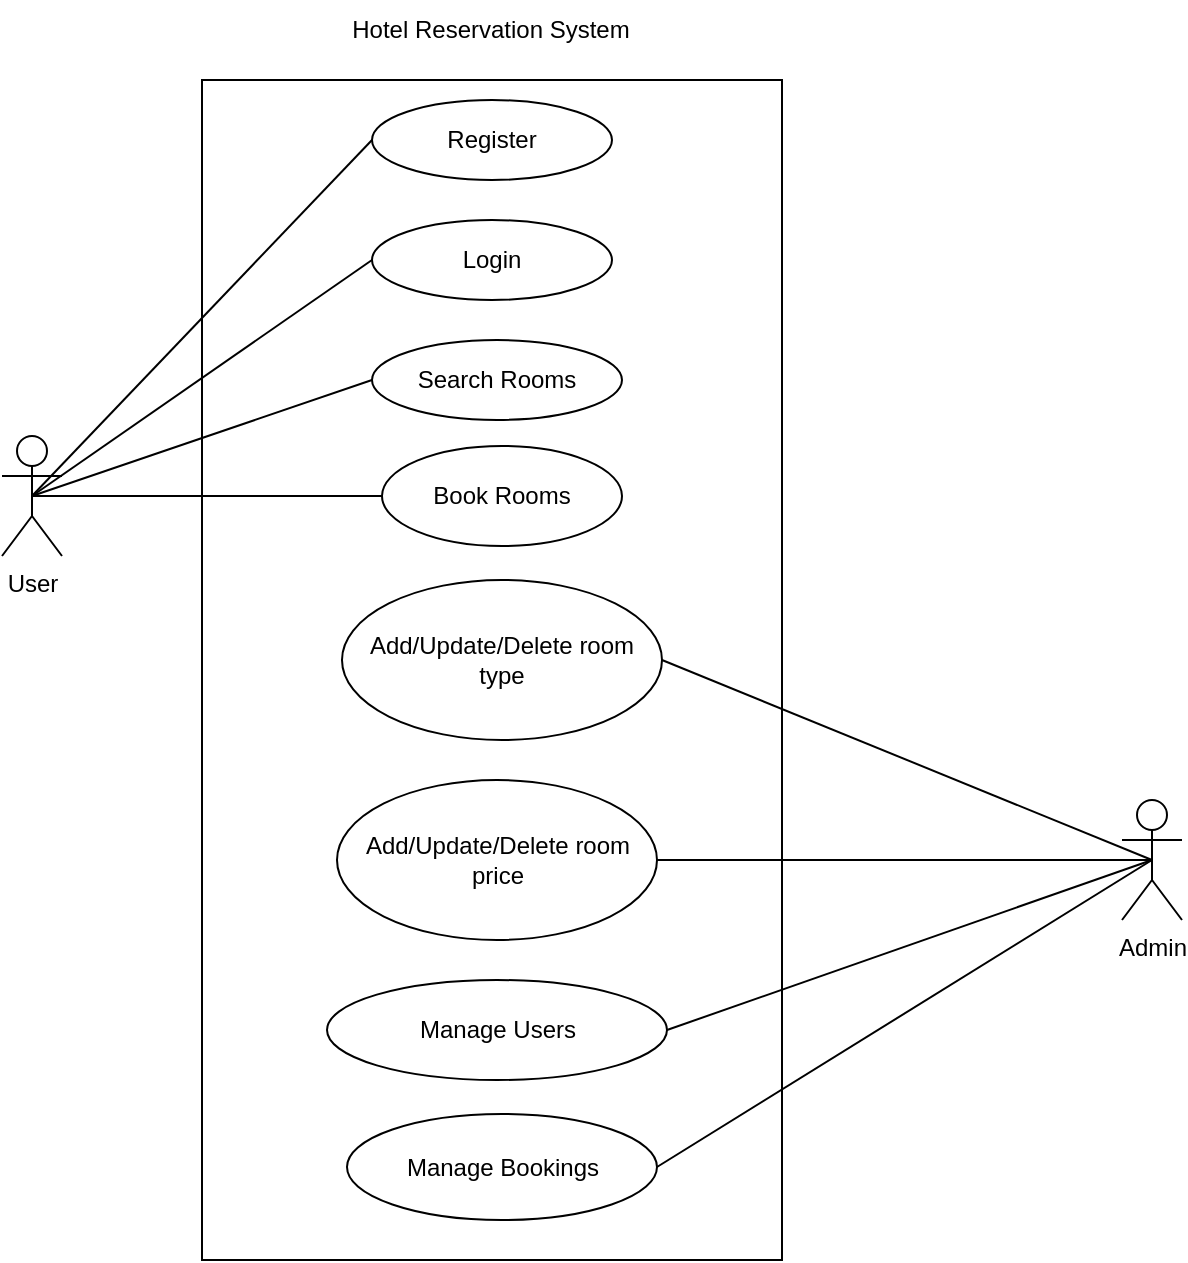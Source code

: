 <mxfile version="24.8.4">
  <diagram name="Page-0" id="Page-0">
    <mxGraphModel dx="145.22" dy="389" grid="1" gridSize="10" guides="1" tooltips="1" connect="1" arrows="1" fold="1" page="1" pageScale="1" pageWidth="721.78" pageHeight="686.86" math="0" shadow="0">
      <root>
        <mxCell id="0" />
        <mxCell id="1" parent="0" />
        <mxCell id="Pmls4Evv2OvvakFKcnla-3" value="" style="rounded=0;whiteSpace=wrap;html=1;" parent="1" vertex="1">
          <mxGeometry x="910" y="110" width="290" height="590" as="geometry" />
        </mxCell>
        <mxCell id="Pmls4Evv2OvvakFKcnla-4" value="Register" style="ellipse;whiteSpace=wrap;html=1;" parent="1" vertex="1">
          <mxGeometry x="995" y="120" width="120" height="40" as="geometry" />
        </mxCell>
        <mxCell id="Pmls4Evv2OvvakFKcnla-6" value="Manage Bookings" style="ellipse;whiteSpace=wrap;html=1;" parent="1" vertex="1">
          <mxGeometry x="982.5" y="627" width="155" height="53" as="geometry" />
        </mxCell>
        <mxCell id="Pmls4Evv2OvvakFKcnla-7" value="Add/Update/Delete room type" style="ellipse;whiteSpace=wrap;html=1;" parent="1" vertex="1">
          <mxGeometry x="980" y="360" width="160" height="80" as="geometry" />
        </mxCell>
        <mxCell id="Pmls4Evv2OvvakFKcnla-8" value="Book Rooms" style="ellipse;whiteSpace=wrap;html=1;" parent="1" vertex="1">
          <mxGeometry x="1000" y="293" width="120" height="50" as="geometry" />
        </mxCell>
        <mxCell id="Pmls4Evv2OvvakFKcnla-9" value="Login" style="ellipse;whiteSpace=wrap;html=1;" parent="1" vertex="1">
          <mxGeometry x="995" y="180" width="120" height="40" as="geometry" />
        </mxCell>
        <mxCell id="Pmls4Evv2OvvakFKcnla-10" value="Add/Update/Delete room price" style="ellipse;whiteSpace=wrap;html=1;" parent="1" vertex="1">
          <mxGeometry x="977.5" y="460" width="160" height="80" as="geometry" />
        </mxCell>
        <mxCell id="Pmls4Evv2OvvakFKcnla-12" value="Search Rooms" style="ellipse;whiteSpace=wrap;html=1;" parent="1" vertex="1">
          <mxGeometry x="995" y="240" width="125" height="40" as="geometry" />
        </mxCell>
        <mxCell id="Pmls4Evv2OvvakFKcnla-13" value="User" style="shape=umlActor;verticalLabelPosition=bottom;verticalAlign=top;html=1;outlineConnect=0;" parent="1" vertex="1">
          <mxGeometry x="810" y="288" width="30" height="60" as="geometry" />
        </mxCell>
        <mxCell id="Pmls4Evv2OvvakFKcnla-14" value="Admin" style="shape=umlActor;verticalLabelPosition=bottom;verticalAlign=top;html=1;outlineConnect=0;" parent="1" vertex="1">
          <mxGeometry x="1370" y="470" width="30" height="60" as="geometry" />
        </mxCell>
        <mxCell id="Pmls4Evv2OvvakFKcnla-15" value="" style="endArrow=none;html=1;rounded=0;entryX=0;entryY=0.5;entryDx=0;entryDy=0;exitX=0.5;exitY=0.5;exitDx=0;exitDy=0;exitPerimeter=0;" parent="1" source="Pmls4Evv2OvvakFKcnla-13" target="Pmls4Evv2OvvakFKcnla-4" edge="1">
          <mxGeometry width="50" height="50" relative="1" as="geometry">
            <mxPoint x="870" y="340" as="sourcePoint" />
            <mxPoint x="920" y="290" as="targetPoint" />
          </mxGeometry>
        </mxCell>
        <mxCell id="Pmls4Evv2OvvakFKcnla-16" value="" style="endArrow=none;html=1;rounded=0;exitX=0.5;exitY=0.5;exitDx=0;exitDy=0;exitPerimeter=0;entryX=0;entryY=0.5;entryDx=0;entryDy=0;" parent="1" source="Pmls4Evv2OvvakFKcnla-13" target="Pmls4Evv2OvvakFKcnla-9" edge="1">
          <mxGeometry width="50" height="50" relative="1" as="geometry">
            <mxPoint x="880" y="350" as="sourcePoint" />
            <mxPoint x="930" y="300" as="targetPoint" />
          </mxGeometry>
        </mxCell>
        <mxCell id="Pmls4Evv2OvvakFKcnla-17" value="" style="endArrow=none;html=1;rounded=0;exitX=0.5;exitY=0.5;exitDx=0;exitDy=0;exitPerimeter=0;entryX=0;entryY=0.5;entryDx=0;entryDy=0;" parent="1" source="Pmls4Evv2OvvakFKcnla-13" target="Pmls4Evv2OvvakFKcnla-12" edge="1">
          <mxGeometry width="50" height="50" relative="1" as="geometry">
            <mxPoint x="870" y="335" as="sourcePoint" />
            <mxPoint x="920" y="285" as="targetPoint" />
          </mxGeometry>
        </mxCell>
        <mxCell id="Pmls4Evv2OvvakFKcnla-18" value="" style="endArrow=none;html=1;rounded=0;exitX=0.5;exitY=0.5;exitDx=0;exitDy=0;exitPerimeter=0;entryX=0;entryY=0.5;entryDx=0;entryDy=0;" parent="1" source="Pmls4Evv2OvvakFKcnla-13" target="Pmls4Evv2OvvakFKcnla-8" edge="1">
          <mxGeometry width="50" height="50" relative="1" as="geometry">
            <mxPoint x="900" y="370" as="sourcePoint" />
            <mxPoint x="950" y="320" as="targetPoint" />
          </mxGeometry>
        </mxCell>
        <mxCell id="Pmls4Evv2OvvakFKcnla-19" value="" style="endArrow=none;html=1;rounded=0;entryX=0.5;entryY=0.5;entryDx=0;entryDy=0;entryPerimeter=0;exitX=1;exitY=0.5;exitDx=0;exitDy=0;" parent="1" source="Pmls4Evv2OvvakFKcnla-7" target="Pmls4Evv2OvvakFKcnla-14" edge="1">
          <mxGeometry width="50" height="50" relative="1" as="geometry">
            <mxPoint x="910" y="380" as="sourcePoint" />
            <mxPoint x="960" y="330" as="targetPoint" />
          </mxGeometry>
        </mxCell>
        <mxCell id="Pmls4Evv2OvvakFKcnla-20" value="" style="endArrow=none;html=1;rounded=0;entryX=0.5;entryY=0.5;entryDx=0;entryDy=0;entryPerimeter=0;exitX=1;exitY=0.5;exitDx=0;exitDy=0;" parent="1" target="Pmls4Evv2OvvakFKcnla-14" edge="1">
          <mxGeometry width="50" height="50" relative="1" as="geometry">
            <mxPoint x="1147.5" y="500" as="sourcePoint" />
            <mxPoint x="970" y="340" as="targetPoint" />
          </mxGeometry>
        </mxCell>
        <mxCell id="Pmls4Evv2OvvakFKcnla-21" value="" style="endArrow=none;html=1;rounded=0;exitX=0.5;exitY=0.5;exitDx=0;exitDy=0;exitPerimeter=0;entryX=1;entryY=0.5;entryDx=0;entryDy=0;" parent="1" source="Pmls4Evv2OvvakFKcnla-14" target="Pmls4Evv2OvvakFKcnla-6" edge="1">
          <mxGeometry width="50" height="50" relative="1" as="geometry">
            <mxPoint x="930" y="400" as="sourcePoint" />
            <mxPoint x="980" y="350" as="targetPoint" />
          </mxGeometry>
        </mxCell>
        <mxCell id="Pmls4Evv2OvvakFKcnla-23" value="" style="endArrow=none;html=1;rounded=0;exitX=0.5;exitY=0.5;exitDx=0;exitDy=0;exitPerimeter=0;entryX=1;entryY=0.5;entryDx=0;entryDy=0;" parent="1" source="Pmls4Evv2OvvakFKcnla-14" target="Pmls4Evv2OvvakFKcnla-10" edge="1">
          <mxGeometry width="50" height="50" relative="1" as="geometry">
            <mxPoint x="940" y="410" as="sourcePoint" />
            <mxPoint x="990" y="360" as="targetPoint" />
          </mxGeometry>
        </mxCell>
        <mxCell id="Pmls4Evv2OvvakFKcnla-25" value="Hotel Reservation System" style="text;html=1;strokeColor=none;fillColor=none;align=center;verticalAlign=middle;whiteSpace=wrap;rounded=0;" parent="1" vertex="1">
          <mxGeometry x="965.5" y="70" width="177" height="30" as="geometry" />
        </mxCell>
        <mxCell id="g2r_6g-J2cVkRIOtpRQZ-1" value="Manage Users" style="ellipse;whiteSpace=wrap;html=1;" vertex="1" parent="1">
          <mxGeometry x="972.5" y="560" width="170" height="50" as="geometry" />
        </mxCell>
        <mxCell id="g2r_6g-J2cVkRIOtpRQZ-2" value="" style="endArrow=none;html=1;rounded=0;entryX=1;entryY=0.5;entryDx=0;entryDy=0;exitX=0.5;exitY=0.5;exitDx=0;exitDy=0;exitPerimeter=0;" edge="1" parent="1" source="Pmls4Evv2OvvakFKcnla-14" target="g2r_6g-J2cVkRIOtpRQZ-1">
          <mxGeometry width="50" height="50" relative="1" as="geometry">
            <mxPoint x="1380" y="500" as="sourcePoint" />
            <mxPoint x="1148" y="664" as="targetPoint" />
          </mxGeometry>
        </mxCell>
      </root>
    </mxGraphModel>
  </diagram>
</mxfile>
